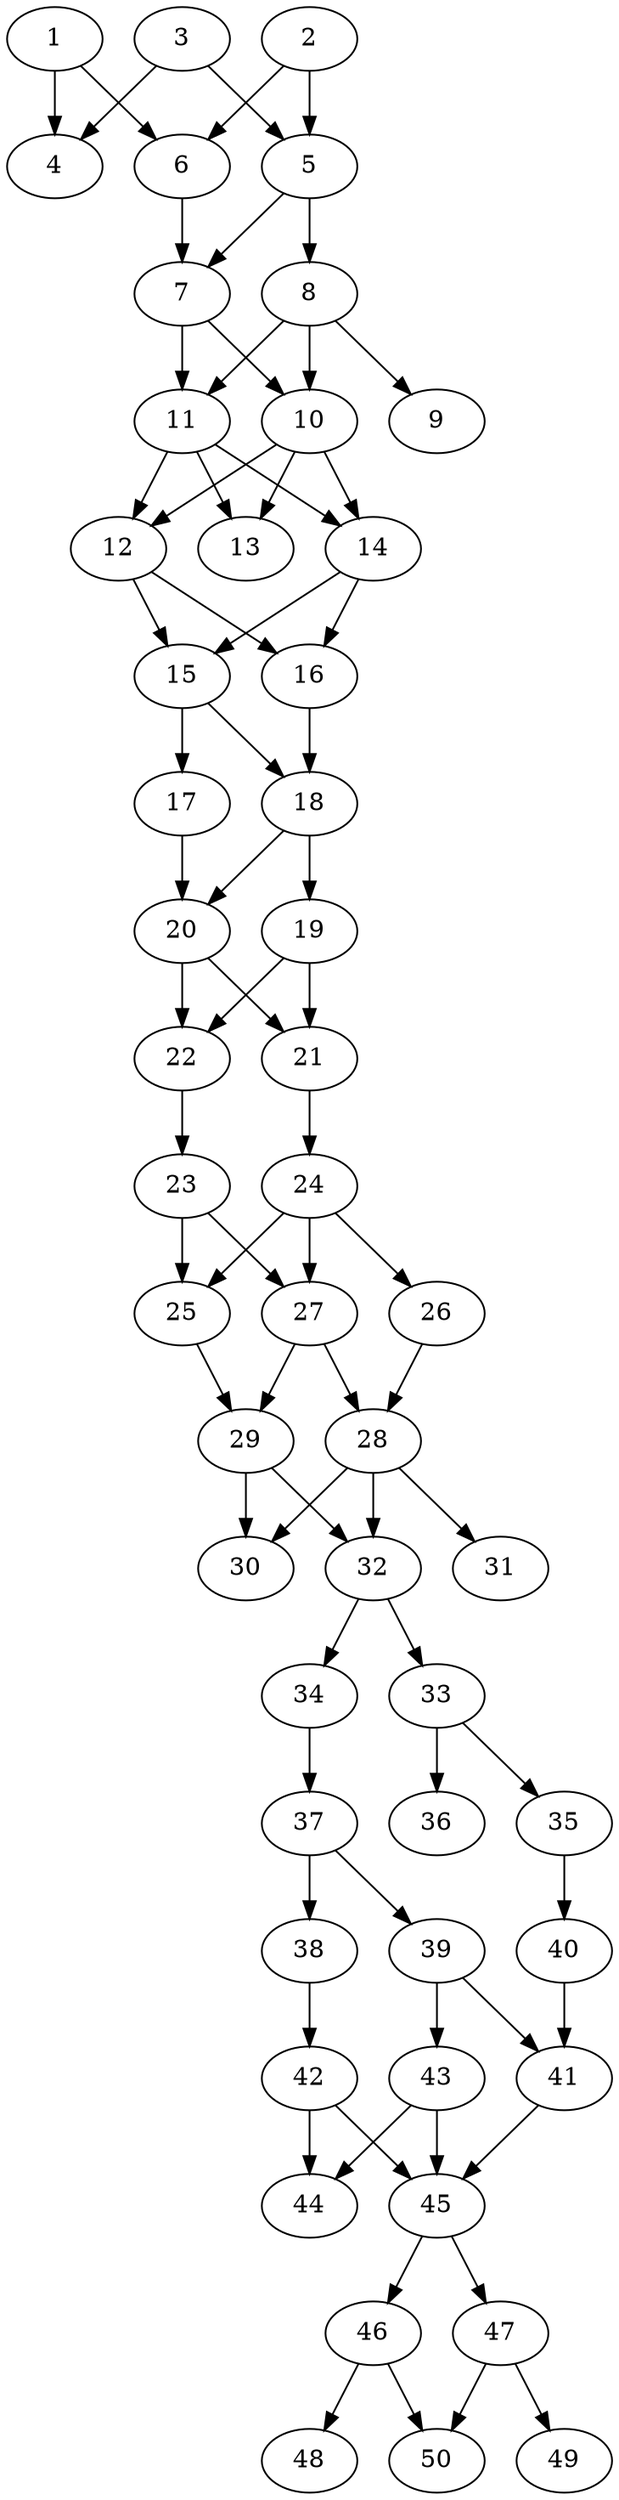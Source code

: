 // DAG automatically generated by daggen at Thu Oct  3 14:07:57 2019
// ./daggen --dot -n 50 --ccr 0.5 --fat 0.3 --regular 0.7 --density 0.7 --mindata 5242880 --maxdata 52428800 
digraph G {
  1 [size="50614272", alpha="0.05", expect_size="25307136"] 
  1 -> 4 [size ="25307136"]
  1 -> 6 [size ="25307136"]
  2 [size="62420992", alpha="0.19", expect_size="31210496"] 
  2 -> 5 [size ="31210496"]
  2 -> 6 [size ="31210496"]
  3 [size="20762624", alpha="0.09", expect_size="10381312"] 
  3 -> 4 [size ="10381312"]
  3 -> 5 [size ="10381312"]
  4 [size="45733888", alpha="0.02", expect_size="22866944"] 
  5 [size="40622080", alpha="0.13", expect_size="20311040"] 
  5 -> 7 [size ="20311040"]
  5 -> 8 [size ="20311040"]
  6 [size="26562560", alpha="0.13", expect_size="13281280"] 
  6 -> 7 [size ="13281280"]
  7 [size="46518272", alpha="0.01", expect_size="23259136"] 
  7 -> 10 [size ="23259136"]
  7 -> 11 [size ="23259136"]
  8 [size="95725568", alpha="0.12", expect_size="47862784"] 
  8 -> 9 [size ="47862784"]
  8 -> 10 [size ="47862784"]
  8 -> 11 [size ="47862784"]
  9 [size="30320640", alpha="0.11", expect_size="15160320"] 
  10 [size="91992064", alpha="0.18", expect_size="45996032"] 
  10 -> 12 [size ="45996032"]
  10 -> 13 [size ="45996032"]
  10 -> 14 [size ="45996032"]
  11 [size="73535488", alpha="0.06", expect_size="36767744"] 
  11 -> 12 [size ="36767744"]
  11 -> 13 [size ="36767744"]
  11 -> 14 [size ="36767744"]
  12 [size="98150400", alpha="0.18", expect_size="49075200"] 
  12 -> 15 [size ="49075200"]
  12 -> 16 [size ="49075200"]
  13 [size="93204480", alpha="0.09", expect_size="46602240"] 
  14 [size="43612160", alpha="0.06", expect_size="21806080"] 
  14 -> 15 [size ="21806080"]
  14 -> 16 [size ="21806080"]
  15 [size="54642688", alpha="0.05", expect_size="27321344"] 
  15 -> 17 [size ="27321344"]
  15 -> 18 [size ="27321344"]
  16 [size="21440512", alpha="0.08", expect_size="10720256"] 
  16 -> 18 [size ="10720256"]
  17 [size="84582400", alpha="0.13", expect_size="42291200"] 
  17 -> 20 [size ="42291200"]
  18 [size="87603200", alpha="0.06", expect_size="43801600"] 
  18 -> 19 [size ="43801600"]
  18 -> 20 [size ="43801600"]
  19 [size="51451904", alpha="0.15", expect_size="25725952"] 
  19 -> 21 [size ="25725952"]
  19 -> 22 [size ="25725952"]
  20 [size="10860544", alpha="0.12", expect_size="5430272"] 
  20 -> 21 [size ="5430272"]
  20 -> 22 [size ="5430272"]
  21 [size="97785856", alpha="0.18", expect_size="48892928"] 
  21 -> 24 [size ="48892928"]
  22 [size="33216512", alpha="0.14", expect_size="16608256"] 
  22 -> 23 [size ="16608256"]
  23 [size="24623104", alpha="0.12", expect_size="12311552"] 
  23 -> 25 [size ="12311552"]
  23 -> 27 [size ="12311552"]
  24 [size="69007360", alpha="0.18", expect_size="34503680"] 
  24 -> 25 [size ="34503680"]
  24 -> 26 [size ="34503680"]
  24 -> 27 [size ="34503680"]
  25 [size="95770624", alpha="0.11", expect_size="47885312"] 
  25 -> 29 [size ="47885312"]
  26 [size="23912448", alpha="0.07", expect_size="11956224"] 
  26 -> 28 [size ="11956224"]
  27 [size="63934464", alpha="0.10", expect_size="31967232"] 
  27 -> 28 [size ="31967232"]
  27 -> 29 [size ="31967232"]
  28 [size="30013440", alpha="0.12", expect_size="15006720"] 
  28 -> 30 [size ="15006720"]
  28 -> 31 [size ="15006720"]
  28 -> 32 [size ="15006720"]
  29 [size="57825280", alpha="0.17", expect_size="28912640"] 
  29 -> 30 [size ="28912640"]
  29 -> 32 [size ="28912640"]
  30 [size="35995648", alpha="0.00", expect_size="17997824"] 
  31 [size="93669376", alpha="0.17", expect_size="46834688"] 
  32 [size="82235392", alpha="0.12", expect_size="41117696"] 
  32 -> 33 [size ="41117696"]
  32 -> 34 [size ="41117696"]
  33 [size="53628928", alpha="0.04", expect_size="26814464"] 
  33 -> 35 [size ="26814464"]
  33 -> 36 [size ="26814464"]
  34 [size="18126848", alpha="0.04", expect_size="9063424"] 
  34 -> 37 [size ="9063424"]
  35 [size="10979328", alpha="0.12", expect_size="5489664"] 
  35 -> 40 [size ="5489664"]
  36 [size="62320640", alpha="0.03", expect_size="31160320"] 
  37 [size="93861888", alpha="0.10", expect_size="46930944"] 
  37 -> 38 [size ="46930944"]
  37 -> 39 [size ="46930944"]
  38 [size="47259648", alpha="0.14", expect_size="23629824"] 
  38 -> 42 [size ="23629824"]
  39 [size="102131712", alpha="0.05", expect_size="51065856"] 
  39 -> 41 [size ="51065856"]
  39 -> 43 [size ="51065856"]
  40 [size="89567232", alpha="0.17", expect_size="44783616"] 
  40 -> 41 [size ="44783616"]
  41 [size="91070464", alpha="0.08", expect_size="45535232"] 
  41 -> 45 [size ="45535232"]
  42 [size="75325440", alpha="0.03", expect_size="37662720"] 
  42 -> 44 [size ="37662720"]
  42 -> 45 [size ="37662720"]
  43 [size="35622912", alpha="0.01", expect_size="17811456"] 
  43 -> 44 [size ="17811456"]
  43 -> 45 [size ="17811456"]
  44 [size="54681600", alpha="0.12", expect_size="27340800"] 
  45 [size="71258112", alpha="0.01", expect_size="35629056"] 
  45 -> 46 [size ="35629056"]
  45 -> 47 [size ="35629056"]
  46 [size="35137536", alpha="0.12", expect_size="17568768"] 
  46 -> 48 [size ="17568768"]
  46 -> 50 [size ="17568768"]
  47 [size="51648512", alpha="0.15", expect_size="25824256"] 
  47 -> 49 [size ="25824256"]
  47 -> 50 [size ="25824256"]
  48 [size="100513792", alpha="0.02", expect_size="50256896"] 
  49 [size="70111232", alpha="0.20", expect_size="35055616"] 
  50 [size="95776768", alpha="0.02", expect_size="47888384"] 
}
